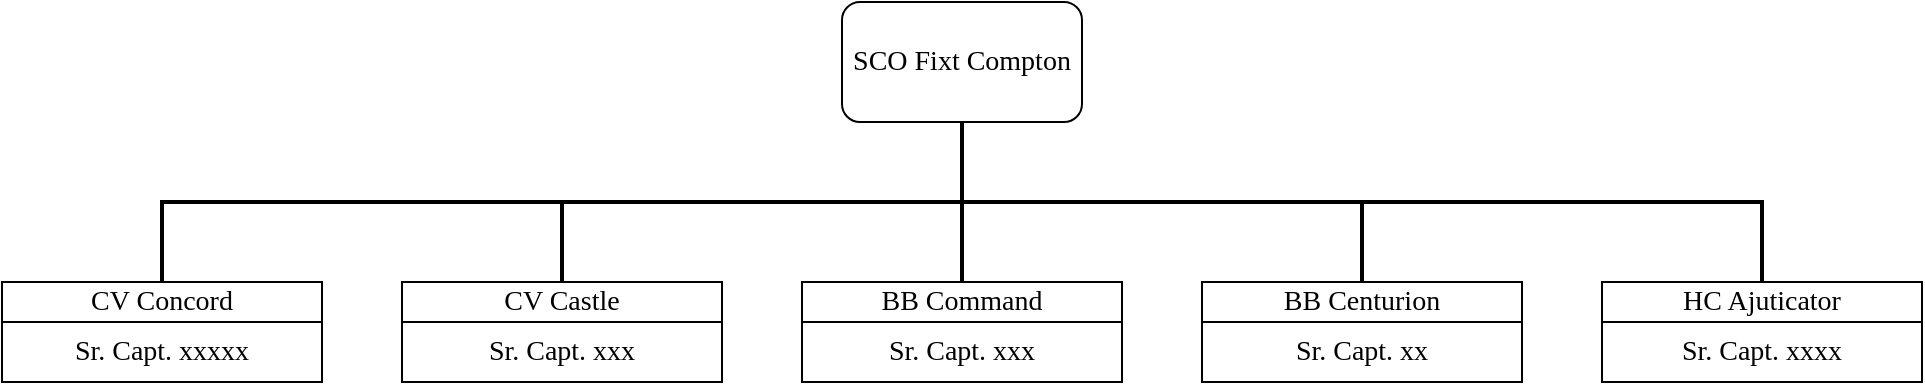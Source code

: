 <mxfile version="28.0.6">
  <diagram name="Page-1" id="6UXX2KFku_BhxxQ2Ikie">
    <mxGraphModel dx="1188" dy="631" grid="0" gridSize="10" guides="1" tooltips="1" connect="1" arrows="1" fold="1" page="1" pageScale="1" pageWidth="1600" pageHeight="900" math="0" shadow="0">
      <root>
        <mxCell id="0" />
        <mxCell id="1" parent="0" />
        <mxCell id="Gv_QasHvuwC9Ryr9xhJR-31" style="edgeStyle=orthogonalEdgeStyle;rounded=0;orthogonalLoop=1;jettySize=auto;html=1;strokeWidth=2;endArrow=none;endFill=0;" edge="1" parent="1" source="Gv_QasHvuwC9Ryr9xhJR-34" target="Gv_QasHvuwC9Ryr9xhJR-37">
          <mxGeometry relative="1" as="geometry">
            <Array as="points">
              <mxPoint x="800" y="140" />
              <mxPoint x="400" y="140" />
            </Array>
            <mxPoint x="400" y="180" as="targetPoint" />
          </mxGeometry>
        </mxCell>
        <mxCell id="Gv_QasHvuwC9Ryr9xhJR-32" style="edgeStyle=orthogonalEdgeStyle;rounded=0;orthogonalLoop=1;jettySize=auto;html=1;strokeWidth=2;endArrow=none;endFill=0;" edge="1" parent="1" source="Gv_QasHvuwC9Ryr9xhJR-34" target="Gv_QasHvuwC9Ryr9xhJR-40">
          <mxGeometry relative="1" as="geometry">
            <mxPoint x="600" y="180" as="targetPoint" />
            <Array as="points">
              <mxPoint x="800" y="140" />
              <mxPoint x="600" y="140" />
            </Array>
          </mxGeometry>
        </mxCell>
        <mxCell id="Gv_QasHvuwC9Ryr9xhJR-33" style="edgeStyle=orthogonalEdgeStyle;rounded=0;orthogonalLoop=1;jettySize=auto;html=1;strokeWidth=2;endArrow=none;endFill=0;" edge="1" parent="1" source="Gv_QasHvuwC9Ryr9xhJR-34" target="Gv_QasHvuwC9Ryr9xhJR-46">
          <mxGeometry relative="1" as="geometry">
            <mxPoint x="1000" y="180" as="targetPoint" />
            <Array as="points">
              <mxPoint x="800" y="140" />
              <mxPoint x="1000" y="140" />
            </Array>
          </mxGeometry>
        </mxCell>
        <mxCell id="Gv_QasHvuwC9Ryr9xhJR-34" value="SCO Fixt Compton" style="rounded=1;whiteSpace=wrap;html=1;fontFamily=EG Garamond;fontSize=14;fontStyle=0;fontSource=https%3A%2F%2Ffonts.googleapis.com%2Fcss%3Ffamily%3DEG%2BGaramond;" vertex="1" parent="1">
          <mxGeometry x="740" y="40" width="120" height="60" as="geometry" />
        </mxCell>
        <mxCell id="Gv_QasHvuwC9Ryr9xhJR-35" style="edgeStyle=orthogonalEdgeStyle;rounded=0;orthogonalLoop=1;jettySize=auto;html=1;strokeWidth=2;endArrow=none;endFill=0;" edge="1" parent="1" source="Gv_QasHvuwC9Ryr9xhJR-34" target="Gv_QasHvuwC9Ryr9xhJR-43">
          <mxGeometry relative="1" as="geometry">
            <mxPoint x="1090" y="130" as="sourcePoint" />
            <mxPoint x="800" y="180" as="targetPoint" />
            <Array as="points" />
          </mxGeometry>
        </mxCell>
        <mxCell id="Gv_QasHvuwC9Ryr9xhJR-36" value="" style="group" vertex="1" connectable="0" parent="1">
          <mxGeometry x="320" y="180" width="160" height="50" as="geometry" />
        </mxCell>
        <mxCell id="Gv_QasHvuwC9Ryr9xhJR-37" value="&lt;div&gt;CV Concord&lt;/div&gt;" style="rounded=1;whiteSpace=wrap;html=1;fontFamily=EG Garamond;fontSize=14;fontStyle=0;fontSource=https%3A%2F%2Ffonts.googleapis.com%2Fcss%3Ffamily%3DEG%2BGaramond;arcSize=0;" vertex="1" parent="Gv_QasHvuwC9Ryr9xhJR-36">
          <mxGeometry width="160" height="20" as="geometry" />
        </mxCell>
        <mxCell id="Gv_QasHvuwC9Ryr9xhJR-38" value="&lt;div&gt;Sr. Capt. xxxxx&lt;/div&gt;" style="rounded=1;whiteSpace=wrap;html=1;fontFamily=EG Garamond;fontSize=14;fontStyle=0;fontSource=https%3A%2F%2Ffonts.googleapis.com%2Fcss%3Ffamily%3DEG%2BGaramond;arcSize=0;" vertex="1" parent="Gv_QasHvuwC9Ryr9xhJR-36">
          <mxGeometry y="20" width="160" height="30" as="geometry" />
        </mxCell>
        <mxCell id="Gv_QasHvuwC9Ryr9xhJR-39" value="" style="group" vertex="1" connectable="0" parent="1">
          <mxGeometry x="520" y="180" width="160" height="50" as="geometry" />
        </mxCell>
        <mxCell id="Gv_QasHvuwC9Ryr9xhJR-40" value="&lt;div&gt;CV Castle&lt;/div&gt;" style="rounded=1;whiteSpace=wrap;html=1;fontFamily=EG Garamond;fontSize=14;fontStyle=0;fontSource=https%3A%2F%2Ffonts.googleapis.com%2Fcss%3Ffamily%3DEG%2BGaramond;arcSize=0;" vertex="1" parent="Gv_QasHvuwC9Ryr9xhJR-39">
          <mxGeometry width="160" height="20" as="geometry" />
        </mxCell>
        <mxCell id="Gv_QasHvuwC9Ryr9xhJR-41" value="&lt;div&gt;Sr. Capt. xxx&lt;/div&gt;" style="rounded=1;whiteSpace=wrap;html=1;fontFamily=EG Garamond;fontSize=14;fontStyle=0;fontSource=https%3A%2F%2Ffonts.googleapis.com%2Fcss%3Ffamily%3DEG%2BGaramond;arcSize=0;" vertex="1" parent="Gv_QasHvuwC9Ryr9xhJR-39">
          <mxGeometry y="20" width="160" height="30" as="geometry" />
        </mxCell>
        <mxCell id="Gv_QasHvuwC9Ryr9xhJR-42" value="" style="group" vertex="1" connectable="0" parent="1">
          <mxGeometry x="720" y="180" width="160" height="50" as="geometry" />
        </mxCell>
        <mxCell id="Gv_QasHvuwC9Ryr9xhJR-43" value="&lt;div&gt;BB Command&lt;/div&gt;" style="rounded=1;whiteSpace=wrap;html=1;fontFamily=EG Garamond;fontSize=14;fontStyle=0;fontSource=https%3A%2F%2Ffonts.googleapis.com%2Fcss%3Ffamily%3DEG%2BGaramond;arcSize=0;" vertex="1" parent="Gv_QasHvuwC9Ryr9xhJR-42">
          <mxGeometry width="160" height="20" as="geometry" />
        </mxCell>
        <mxCell id="Gv_QasHvuwC9Ryr9xhJR-44" value="&lt;div&gt;Sr. Capt. xxx&lt;/div&gt;" style="rounded=1;whiteSpace=wrap;html=1;fontFamily=EG Garamond;fontSize=14;fontStyle=0;fontSource=https%3A%2F%2Ffonts.googleapis.com%2Fcss%3Ffamily%3DEG%2BGaramond;arcSize=0;" vertex="1" parent="Gv_QasHvuwC9Ryr9xhJR-42">
          <mxGeometry y="20" width="160" height="30" as="geometry" />
        </mxCell>
        <mxCell id="Gv_QasHvuwC9Ryr9xhJR-45" value="" style="group" vertex="1" connectable="0" parent="1">
          <mxGeometry x="920" y="180" width="160" height="50" as="geometry" />
        </mxCell>
        <mxCell id="Gv_QasHvuwC9Ryr9xhJR-46" value="&lt;div&gt;BB Centurion&lt;/div&gt;" style="rounded=1;whiteSpace=wrap;html=1;fontFamily=EG Garamond;fontSize=14;fontStyle=0;fontSource=https%3A%2F%2Ffonts.googleapis.com%2Fcss%3Ffamily%3DEG%2BGaramond;arcSize=0;" vertex="1" parent="Gv_QasHvuwC9Ryr9xhJR-45">
          <mxGeometry width="160" height="20" as="geometry" />
        </mxCell>
        <mxCell id="Gv_QasHvuwC9Ryr9xhJR-47" value="&lt;div&gt;Sr. Capt. xx&lt;/div&gt;" style="rounded=1;whiteSpace=wrap;html=1;fontFamily=EG Garamond;fontSize=14;fontStyle=0;fontSource=https%3A%2F%2Ffonts.googleapis.com%2Fcss%3Ffamily%3DEG%2BGaramond;arcSize=0;" vertex="1" parent="Gv_QasHvuwC9Ryr9xhJR-45">
          <mxGeometry y="20" width="160" height="30" as="geometry" />
        </mxCell>
        <mxCell id="Gv_QasHvuwC9Ryr9xhJR-48" value="" style="group" vertex="1" connectable="0" parent="1">
          <mxGeometry x="1120" y="180" width="160" height="50" as="geometry" />
        </mxCell>
        <mxCell id="Gv_QasHvuwC9Ryr9xhJR-49" value="&lt;div&gt;HC Ajuticator&lt;/div&gt;" style="rounded=1;whiteSpace=wrap;html=1;fontFamily=EG Garamond;fontSize=14;fontStyle=0;fontSource=https%3A%2F%2Ffonts.googleapis.com%2Fcss%3Ffamily%3DEG%2BGaramond;arcSize=0;" vertex="1" parent="Gv_QasHvuwC9Ryr9xhJR-48">
          <mxGeometry width="160" height="20" as="geometry" />
        </mxCell>
        <mxCell id="Gv_QasHvuwC9Ryr9xhJR-50" value="&lt;div&gt;Sr. Capt. xxxx&lt;/div&gt;" style="rounded=1;whiteSpace=wrap;html=1;fontFamily=EG Garamond;fontSize=14;fontStyle=0;fontSource=https%3A%2F%2Ffonts.googleapis.com%2Fcss%3Ffamily%3DEG%2BGaramond;arcSize=0;" vertex="1" parent="Gv_QasHvuwC9Ryr9xhJR-48">
          <mxGeometry y="20" width="160" height="30" as="geometry" />
        </mxCell>
        <mxCell id="Gv_QasHvuwC9Ryr9xhJR-51" style="edgeStyle=orthogonalEdgeStyle;rounded=0;orthogonalLoop=1;jettySize=auto;html=1;strokeWidth=2;endArrow=none;endFill=0;" edge="1" parent="1" source="Gv_QasHvuwC9Ryr9xhJR-34" target="Gv_QasHvuwC9Ryr9xhJR-49">
          <mxGeometry relative="1" as="geometry">
            <mxPoint x="800" y="90" as="sourcePoint" />
            <mxPoint x="1200" y="130" as="targetPoint" />
            <Array as="points">
              <mxPoint x="800" y="140" />
              <mxPoint x="1200" y="140" />
            </Array>
          </mxGeometry>
        </mxCell>
      </root>
    </mxGraphModel>
  </diagram>
</mxfile>
